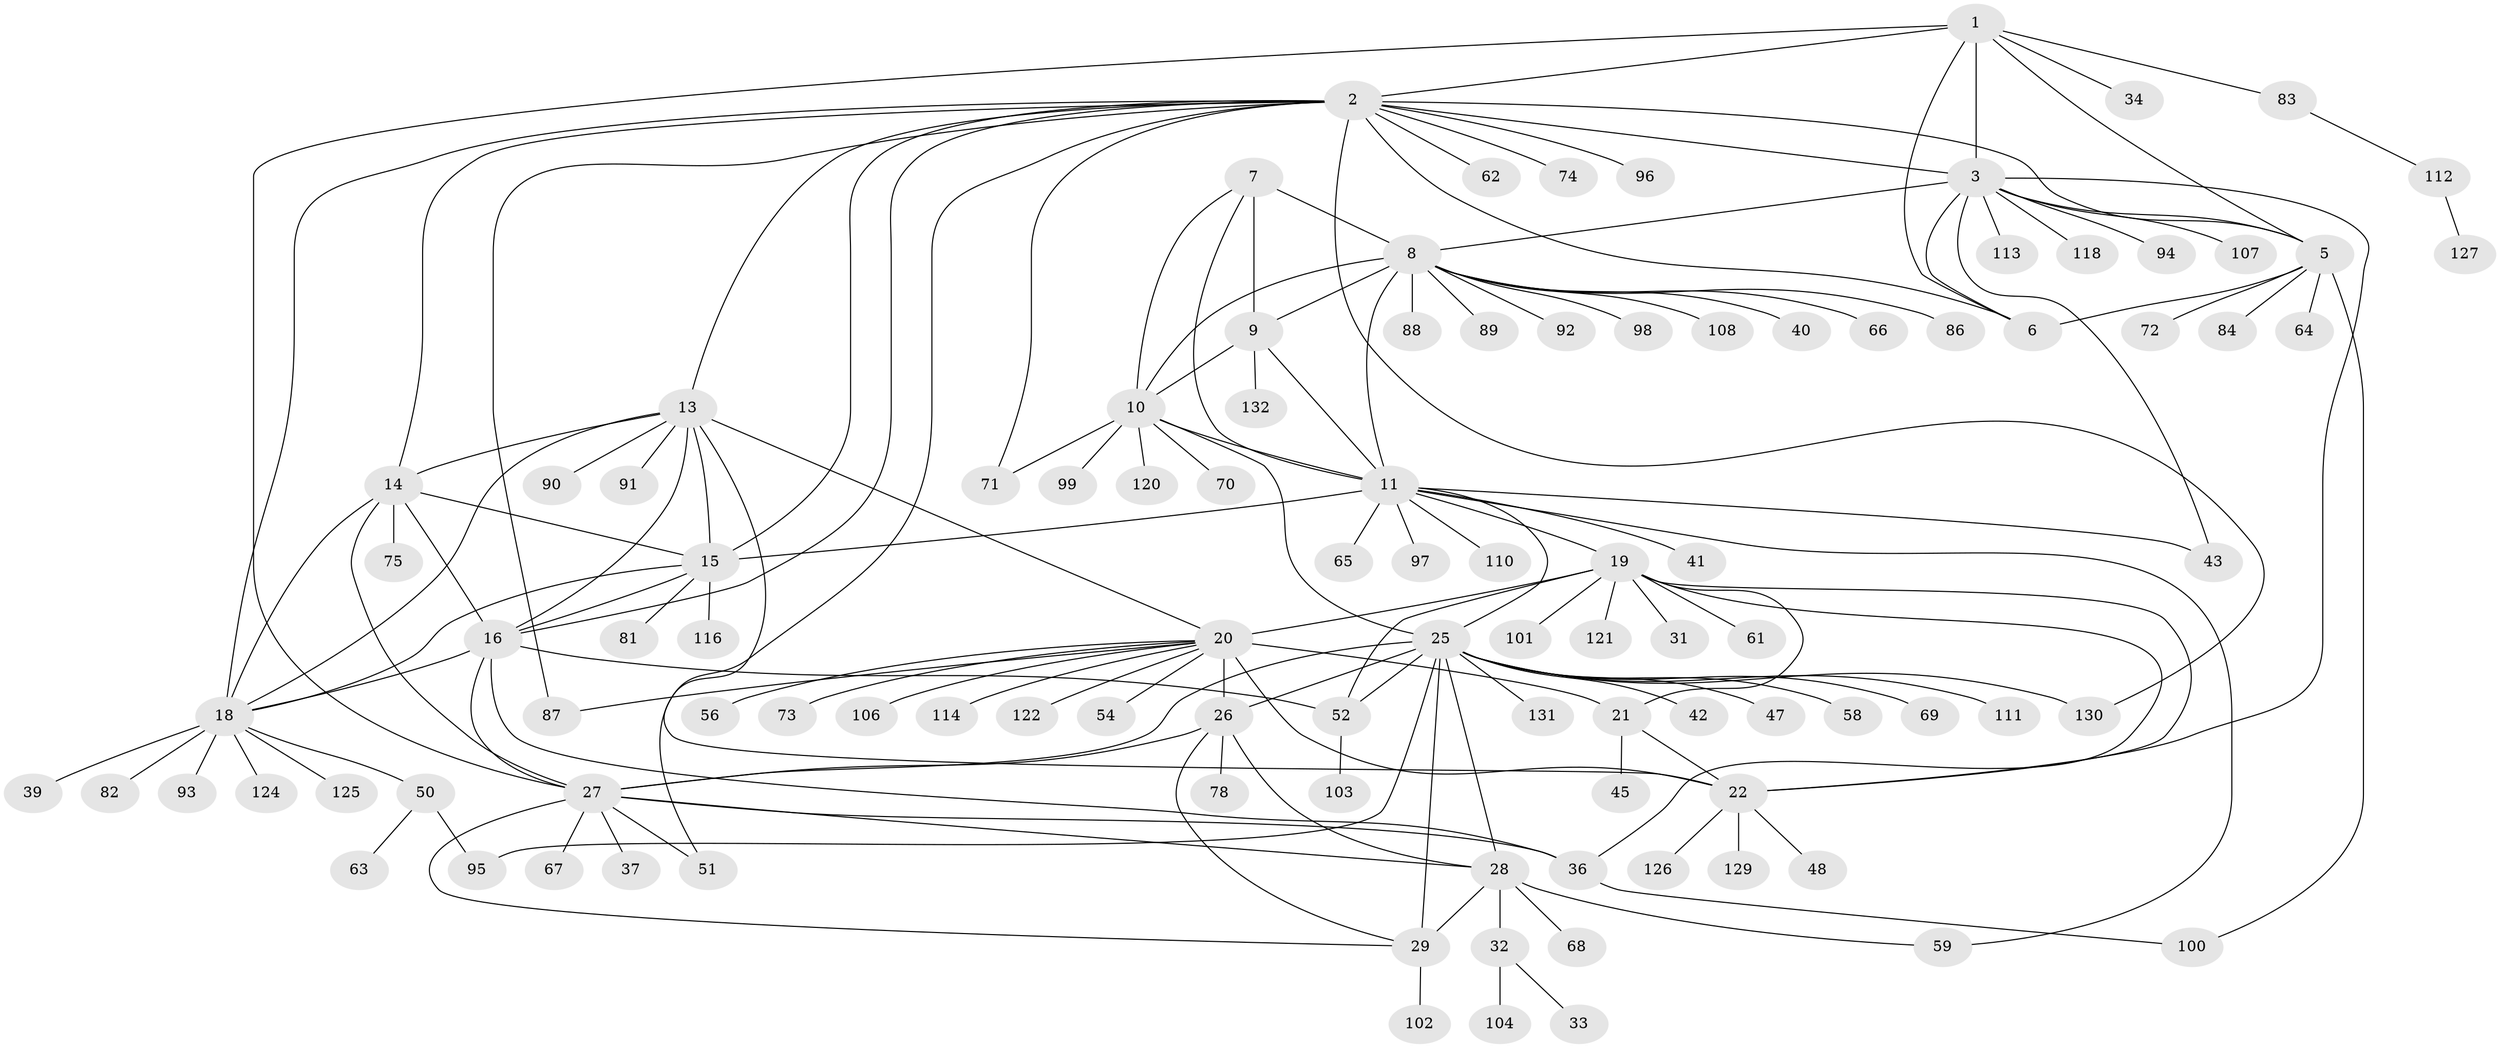 // Generated by graph-tools (version 1.1) at 2025/24/03/03/25 07:24:15]
// undirected, 105 vertices, 156 edges
graph export_dot {
graph [start="1"]
  node [color=gray90,style=filled];
  1 [super="+117"];
  2 [super="+17"];
  3 [super="+4"];
  5 [super="+46"];
  6;
  7 [super="+49"];
  8 [super="+12"];
  9 [super="+109"];
  10 [super="+38"];
  11 [super="+80"];
  13 [super="+77"];
  14 [super="+76"];
  15 [super="+53"];
  16 [super="+119"];
  18 [super="+123"];
  19 [super="+44"];
  20 [super="+24"];
  21;
  22 [super="+23"];
  25 [super="+30"];
  26;
  27 [super="+85"];
  28 [super="+35"];
  29 [super="+57"];
  31;
  32;
  33;
  34;
  36 [super="+79"];
  37;
  39 [super="+105"];
  40;
  41;
  42;
  43;
  45 [super="+60"];
  47;
  48;
  50;
  51;
  52 [super="+55"];
  54;
  56;
  58;
  59;
  61;
  62;
  63;
  64;
  65;
  66;
  67;
  68;
  69;
  70;
  71;
  72;
  73 [super="+115"];
  74;
  75;
  78;
  81;
  82;
  83;
  84;
  86;
  87;
  88;
  89;
  90;
  91;
  92;
  93;
  94;
  95;
  96;
  97;
  98;
  99;
  100;
  101;
  102 [super="+128"];
  103;
  104;
  106;
  107;
  108;
  110;
  111;
  112;
  113;
  114;
  116;
  118;
  120;
  121;
  122;
  124;
  125;
  126;
  127;
  129;
  130;
  131;
  132;
  1 -- 2;
  1 -- 3 [weight=2];
  1 -- 5;
  1 -- 6;
  1 -- 27;
  1 -- 34;
  1 -- 83;
  2 -- 3 [weight=2];
  2 -- 5;
  2 -- 6;
  2 -- 62;
  2 -- 71;
  2 -- 74;
  2 -- 87;
  2 -- 130;
  2 -- 16;
  2 -- 96;
  2 -- 18;
  2 -- 51;
  2 -- 13;
  2 -- 14;
  2 -- 15;
  3 -- 5 [weight=2];
  3 -- 6 [weight=2];
  3 -- 22;
  3 -- 43;
  3 -- 107;
  3 -- 8;
  3 -- 113;
  3 -- 118;
  3 -- 94;
  5 -- 6;
  5 -- 64;
  5 -- 72;
  5 -- 84;
  5 -- 100;
  7 -- 8 [weight=2];
  7 -- 9;
  7 -- 10;
  7 -- 11;
  8 -- 9 [weight=2];
  8 -- 10 [weight=2];
  8 -- 11 [weight=2];
  8 -- 66;
  8 -- 86;
  8 -- 88;
  8 -- 89;
  8 -- 108;
  8 -- 98;
  8 -- 40;
  8 -- 92;
  9 -- 10;
  9 -- 11;
  9 -- 132;
  10 -- 11;
  10 -- 70;
  10 -- 71;
  10 -- 99;
  10 -- 120;
  10 -- 25;
  11 -- 15;
  11 -- 19;
  11 -- 41;
  11 -- 43;
  11 -- 59;
  11 -- 65;
  11 -- 97;
  11 -- 110;
  11 -- 25;
  13 -- 14;
  13 -- 15;
  13 -- 16;
  13 -- 18;
  13 -- 90;
  13 -- 20;
  13 -- 91;
  13 -- 22;
  14 -- 15;
  14 -- 16;
  14 -- 18;
  14 -- 75;
  14 -- 27;
  15 -- 16;
  15 -- 18;
  15 -- 81;
  15 -- 116;
  16 -- 18;
  16 -- 27;
  16 -- 36;
  16 -- 52;
  18 -- 39;
  18 -- 50;
  18 -- 82;
  18 -- 93;
  18 -- 124;
  18 -- 125;
  19 -- 20 [weight=2];
  19 -- 21;
  19 -- 22 [weight=2];
  19 -- 31;
  19 -- 52;
  19 -- 61;
  19 -- 101;
  19 -- 121;
  19 -- 36;
  20 -- 21 [weight=2];
  20 -- 22 [weight=4];
  20 -- 54;
  20 -- 73;
  20 -- 106;
  20 -- 26;
  20 -- 114;
  20 -- 87;
  20 -- 56;
  20 -- 122;
  21 -- 22 [weight=2];
  21 -- 45;
  22 -- 126;
  22 -- 48;
  22 -- 129;
  25 -- 26 [weight=2];
  25 -- 27 [weight=2];
  25 -- 28 [weight=2];
  25 -- 29 [weight=2];
  25 -- 42;
  25 -- 58;
  25 -- 130;
  25 -- 131;
  25 -- 69;
  25 -- 111;
  25 -- 47;
  25 -- 95;
  25 -- 52;
  26 -- 27;
  26 -- 28;
  26 -- 29;
  26 -- 78;
  27 -- 28;
  27 -- 29;
  27 -- 36;
  27 -- 37;
  27 -- 51;
  27 -- 67;
  28 -- 29;
  28 -- 32;
  28 -- 59;
  28 -- 68;
  29 -- 102;
  32 -- 33;
  32 -- 104;
  36 -- 100;
  50 -- 63;
  50 -- 95;
  52 -- 103;
  83 -- 112;
  112 -- 127;
}
